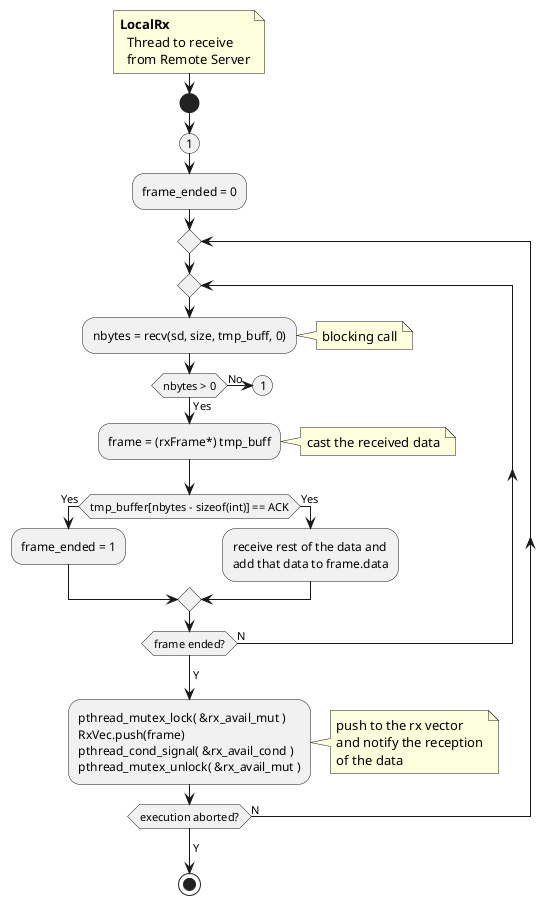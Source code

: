 @startuml
'-----------------------
  note right
  <b>LocalRx</b>
    Thread to receive 
    from Remote Server
  end note
'-----------------------
start
(1)
:frame_ended = 0;
    repeat
        repeat
			:nbytes = recv(sd, size, tmp_buff, 0);
			''
			note right
				blocking call
			end note

			if (nbytes > 0) then (Yes)
				:frame = (rxFrame*) tmp_buff;
				''
				note right
					cast the received data
				end note
				if (tmp_buffer[nbytes - sizeof(int)] == ACK) then (Yes)
						:frame_ended = 1;
				else (Yes)
					:receive rest of the data and
					add that data to frame.data;
				endif
			else (No)
			(1)
			detach
			endif
		repeat while(frame ended?) is (N)
		->Y;
		''if(arroz) then(Y)
		:pthread_mutex_lock( &rx_avail_mut )
		RxVec.push(frame)
		pthread_cond_signal( &rx_avail_cond )
		pthread_mutex_unlock( &rx_avail_mut );
			''
            note right
				push to the rx vector
				and notify the reception
				of the data
            end note
			''
        ''else (No)
        ''endif
        'backward
    repeat while(execution aborted?) is (N)
	->Y;
	stop
  
'-----------------------
@enduml